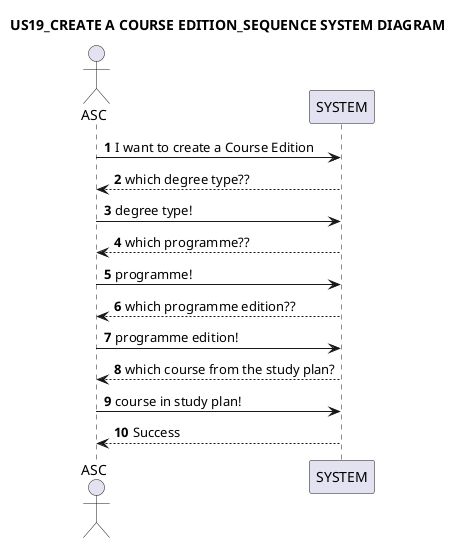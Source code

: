 @startuml
title: US19_CREATE A COURSE EDITION_SEQUENCE SYSTEM DIAGRAM
autonumber

actor ASC
participant SYSTEM
ASC -> SYSTEM:  I want to create a Course Edition
SYSTEM --> ASC -- : which degree type??
ASC -> SYSTEM:  degree type!
SYSTEM --> ASC -- : which programme??
ASC -> SYSTEM: programme!
SYSTEM --> ASC -- : which programme edition??
ASC -> SYSTEM: programme edition!
SYSTEM --> ASC -- : which course from the study plan?
ASC -> SYSTEM: course in study plan!
SYSTEM --> ASC --: Success


@enduml